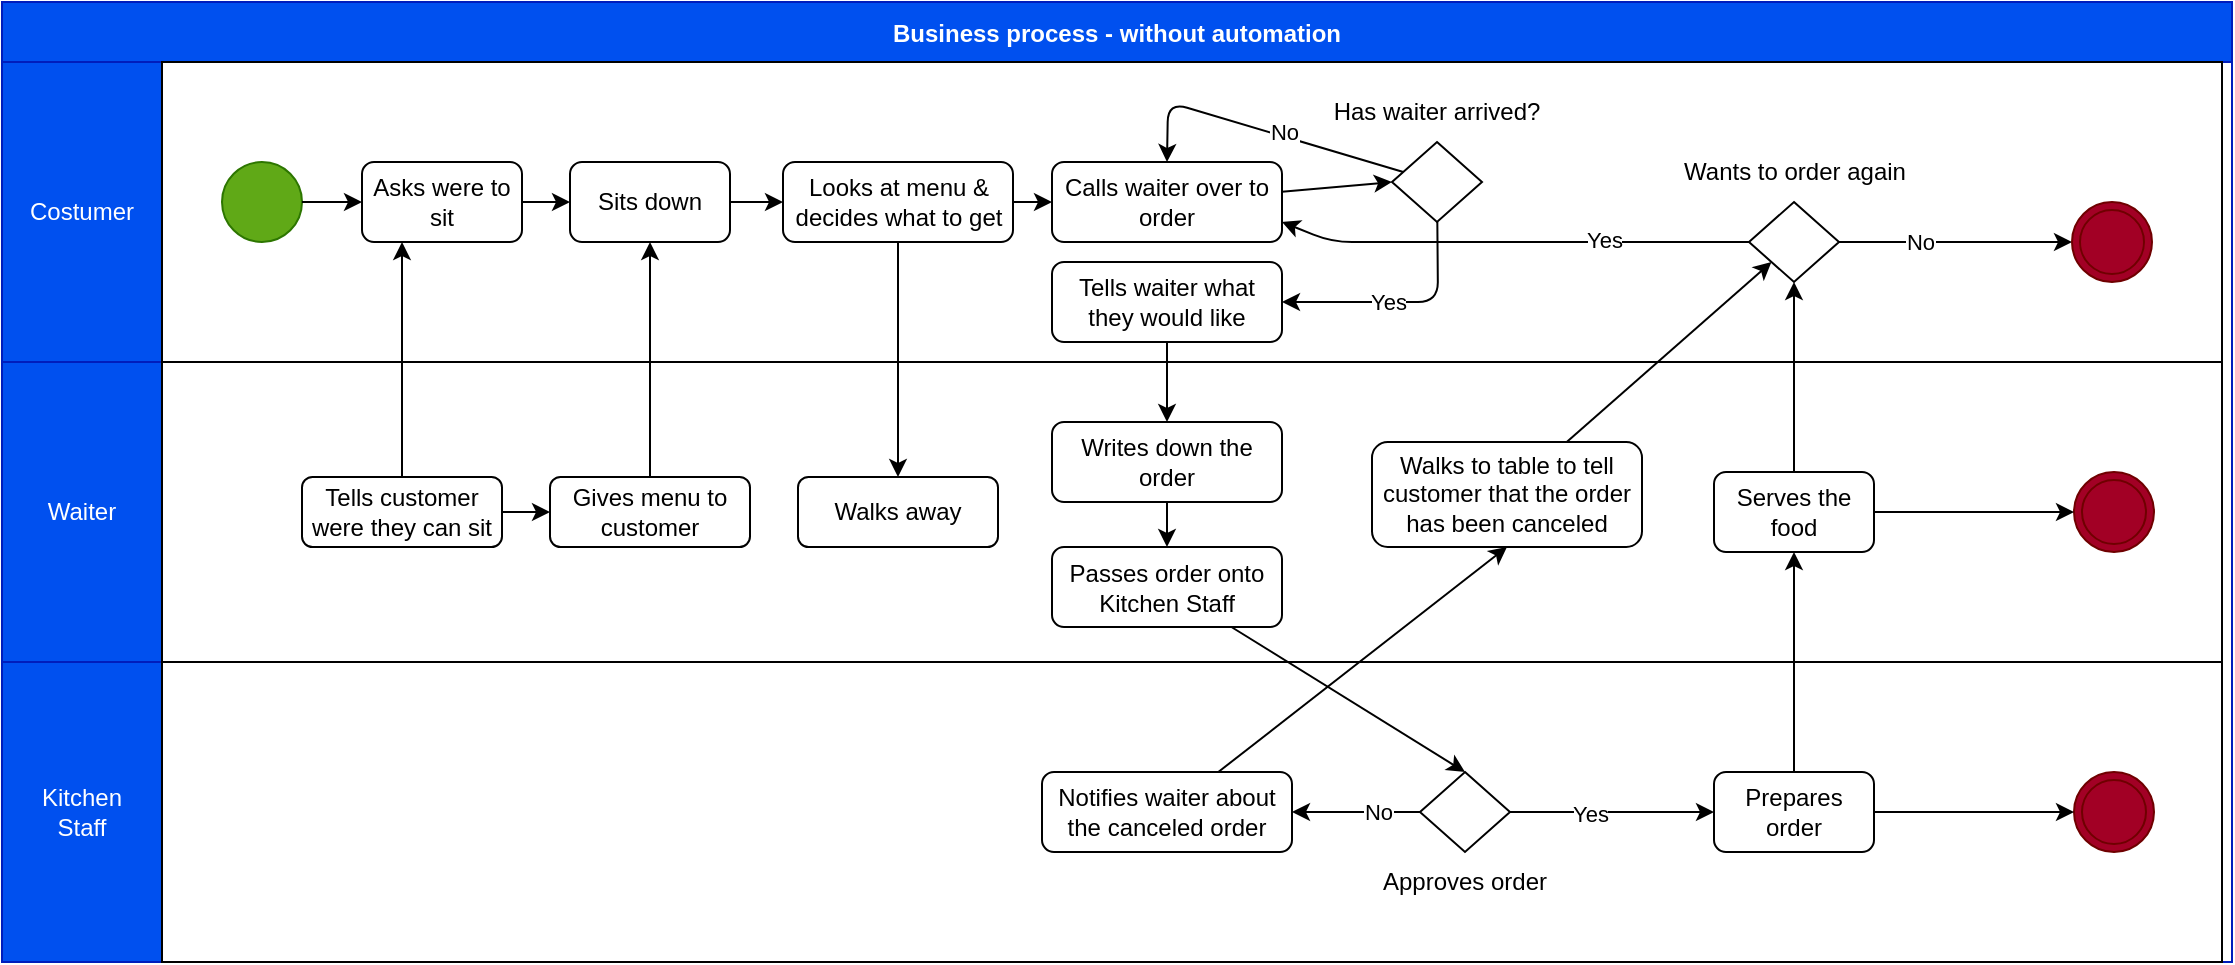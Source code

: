 <mxfile>
    <diagram id="epXIanoUvrqCvusTi6Uw" name="Page-1">
        <mxGraphModel dx="1240" dy="708" grid="1" gridSize="10" guides="1" tooltips="1" connect="1" arrows="1" fold="1" page="1" pageScale="1" pageWidth="850" pageHeight="1100" math="0" shadow="0">
            <root>
                <mxCell id="0"/>
                <mxCell id="1" parent="0"/>
                <mxCell id="2" value="Business process - without automation" style="swimlane;startSize=30;fillColor=#0050ef;fontColor=#ffffff;strokeColor=#001DBC;" parent="1" vertex="1">
                    <mxGeometry x="5" y="20" width="1115" height="480" as="geometry"/>
                </mxCell>
                <mxCell id="13" value="Costumer" style="rounded=0;whiteSpace=wrap;html=1;fillColor=#0050ef;fontColor=#ffffff;strokeColor=#001DBC;" parent="2" vertex="1">
                    <mxGeometry y="30" width="80" height="150" as="geometry"/>
                </mxCell>
                <mxCell id="15" value="Waiter" style="rounded=0;whiteSpace=wrap;html=1;fillColor=#0050ef;fontColor=#ffffff;strokeColor=#001DBC;" parent="2" vertex="1">
                    <mxGeometry y="180" width="80" height="150" as="geometry"/>
                </mxCell>
                <mxCell id="19" value="Kitchen&lt;br&gt;Staff" style="rounded=0;whiteSpace=wrap;html=1;fillColor=#0050ef;fontColor=#ffffff;strokeColor=#001DBC;" parent="2" vertex="1">
                    <mxGeometry y="330" width="80" height="150" as="geometry"/>
                </mxCell>
                <mxCell id="21" value="" style="rounded=0;whiteSpace=wrap;html=1;" parent="2" vertex="1">
                    <mxGeometry x="80" y="30" width="1030" height="150" as="geometry"/>
                </mxCell>
                <mxCell id="10" value="" style="ellipse;whiteSpace=wrap;html=1;aspect=fixed;fillColor=#60a917;fontColor=#ffffff;strokeColor=#2D7600;" parent="2" vertex="1">
                    <mxGeometry x="110" y="80" width="40" height="40" as="geometry"/>
                </mxCell>
                <mxCell id="47" style="edgeStyle=none;html=1;entryX=0;entryY=0.5;entryDx=0;entryDy=0;" edge="1" parent="2" source="11" target="22">
                    <mxGeometry relative="1" as="geometry"/>
                </mxCell>
                <mxCell id="11" value="Asks were to sit" style="rounded=1;whiteSpace=wrap;html=1;" parent="2" vertex="1">
                    <mxGeometry x="180" y="80" width="80" height="40" as="geometry"/>
                </mxCell>
                <mxCell id="12" style="edgeStyle=none;html=1;entryX=0;entryY=0.5;entryDx=0;entryDy=0;" parent="2" source="10" target="11" edge="1">
                    <mxGeometry relative="1" as="geometry"/>
                </mxCell>
                <mxCell id="49" style="edgeStyle=none;html=1;" edge="1" parent="2" source="22" target="48">
                    <mxGeometry relative="1" as="geometry"/>
                </mxCell>
                <mxCell id="22" value="Sits down" style="rounded=1;whiteSpace=wrap;html=1;" vertex="1" parent="2">
                    <mxGeometry x="284" y="80" width="80" height="40" as="geometry"/>
                </mxCell>
                <mxCell id="23" value="" style="rounded=0;whiteSpace=wrap;html=1;" vertex="1" parent="2">
                    <mxGeometry x="80" y="180" width="1030" height="150" as="geometry"/>
                </mxCell>
                <mxCell id="24" value="" style="rounded=0;whiteSpace=wrap;html=1;" vertex="1" parent="2">
                    <mxGeometry x="80" y="330" width="1030" height="150" as="geometry"/>
                </mxCell>
                <mxCell id="28" style="edgeStyle=none;html=1;entryX=0;entryY=0.5;entryDx=0;entryDy=0;" edge="1" parent="2" source="25" target="27">
                    <mxGeometry relative="1" as="geometry"/>
                </mxCell>
                <mxCell id="29" value="No" style="edgeLabel;html=1;align=center;verticalAlign=middle;resizable=0;points=[];" vertex="1" connectable="0" parent="28">
                    <mxGeometry x="-0.308" relative="1" as="geometry">
                        <mxPoint as="offset"/>
                    </mxGeometry>
                </mxCell>
                <mxCell id="78" style="edgeStyle=none;html=1;entryX=1;entryY=0.75;entryDx=0;entryDy=0;" edge="1" parent="2" source="25" target="57">
                    <mxGeometry relative="1" as="geometry">
                        <Array as="points">
                            <mxPoint x="665" y="120"/>
                        </Array>
                    </mxGeometry>
                </mxCell>
                <mxCell id="79" value="Yes" style="edgeLabel;html=1;align=center;verticalAlign=middle;resizable=0;points=[];" vertex="1" connectable="0" parent="78">
                    <mxGeometry x="-0.38" y="-1" relative="1" as="geometry">
                        <mxPoint as="offset"/>
                    </mxGeometry>
                </mxCell>
                <mxCell id="25" value="" style="rhombus;whiteSpace=wrap;html=1;" vertex="1" parent="2">
                    <mxGeometry x="873.5" y="100" width="45" height="40" as="geometry"/>
                </mxCell>
                <mxCell id="26" value="Wants to order again" style="text;html=1;strokeColor=none;fillColor=none;align=center;verticalAlign=middle;whiteSpace=wrap;rounded=0;" vertex="1" parent="2">
                    <mxGeometry x="839.75" y="70" width="112.5" height="30" as="geometry"/>
                </mxCell>
                <mxCell id="27" value="" style="ellipse;shape=doubleEllipse;whiteSpace=wrap;html=1;aspect=fixed;fillColor=#a20025;fontColor=#ffffff;strokeColor=#6F0000;" vertex="1" parent="2">
                    <mxGeometry x="1035" y="100" width="40" height="40" as="geometry"/>
                </mxCell>
                <mxCell id="37" style="edgeStyle=none;html=1;" edge="1" parent="2" source="30" target="35">
                    <mxGeometry relative="1" as="geometry"/>
                </mxCell>
                <mxCell id="64" value="Yes" style="edgeLabel;html=1;align=center;verticalAlign=middle;resizable=0;points=[];" vertex="1" connectable="0" parent="37">
                    <mxGeometry x="-0.219" y="-1" relative="1" as="geometry">
                        <mxPoint as="offset"/>
                    </mxGeometry>
                </mxCell>
                <mxCell id="66" style="edgeStyle=none;html=1;entryX=1;entryY=0.5;entryDx=0;entryDy=0;" edge="1" parent="2" source="30" target="65">
                    <mxGeometry relative="1" as="geometry"/>
                </mxCell>
                <mxCell id="67" value="No" style="edgeLabel;html=1;align=center;verticalAlign=middle;resizable=0;points=[];" vertex="1" connectable="0" parent="66">
                    <mxGeometry x="-0.339" relative="1" as="geometry">
                        <mxPoint as="offset"/>
                    </mxGeometry>
                </mxCell>
                <mxCell id="30" value="" style="rhombus;whiteSpace=wrap;html=1;" vertex="1" parent="2">
                    <mxGeometry x="709" y="385" width="45" height="40" as="geometry"/>
                </mxCell>
                <mxCell id="31" value="" style="ellipse;shape=doubleEllipse;whiteSpace=wrap;html=1;aspect=fixed;fillColor=#a20025;fontColor=#ffffff;strokeColor=#6F0000;" vertex="1" parent="2">
                    <mxGeometry x="1036" y="235" width="40" height="40" as="geometry"/>
                </mxCell>
                <mxCell id="32" value="" style="ellipse;shape=doubleEllipse;whiteSpace=wrap;html=1;aspect=fixed;fillColor=#a20025;fontColor=#ffffff;strokeColor=#6F0000;" vertex="1" parent="2">
                    <mxGeometry x="1036" y="385" width="40" height="40" as="geometry"/>
                </mxCell>
                <mxCell id="33" value="Approves order" style="text;html=1;strokeColor=none;fillColor=none;align=center;verticalAlign=middle;whiteSpace=wrap;rounded=0;" vertex="1" parent="2">
                    <mxGeometry x="675.25" y="425" width="112.5" height="30" as="geometry"/>
                </mxCell>
                <mxCell id="36" style="edgeStyle=none;html=1;entryX=0;entryY=0.5;entryDx=0;entryDy=0;" edge="1" parent="2" source="35" target="32">
                    <mxGeometry relative="1" as="geometry"/>
                </mxCell>
                <mxCell id="39" style="edgeStyle=none;html=1;entryX=0.5;entryY=1;entryDx=0;entryDy=0;" edge="1" parent="2" source="35" target="38">
                    <mxGeometry relative="1" as="geometry"/>
                </mxCell>
                <mxCell id="35" value="Prepares order" style="rounded=1;whiteSpace=wrap;html=1;" vertex="1" parent="2">
                    <mxGeometry x="856" y="385" width="80" height="40" as="geometry"/>
                </mxCell>
                <mxCell id="40" style="edgeStyle=none;html=1;entryX=0;entryY=0.5;entryDx=0;entryDy=0;" edge="1" parent="2" source="38" target="31">
                    <mxGeometry relative="1" as="geometry"/>
                </mxCell>
                <mxCell id="63" style="edgeStyle=none;html=1;entryX=0.5;entryY=1;entryDx=0;entryDy=0;" edge="1" parent="2" source="38" target="25">
                    <mxGeometry relative="1" as="geometry"/>
                </mxCell>
                <mxCell id="38" value="Serves the food" style="rounded=1;whiteSpace=wrap;html=1;" vertex="1" parent="2">
                    <mxGeometry x="856" y="235" width="80" height="40" as="geometry"/>
                </mxCell>
                <mxCell id="52" style="edgeStyle=none;html=1;entryX=0;entryY=0.5;entryDx=0;entryDy=0;" edge="1" parent="2" source="41" target="50">
                    <mxGeometry relative="1" as="geometry"/>
                </mxCell>
                <mxCell id="68" style="edgeStyle=none;html=1;entryX=0.25;entryY=1;entryDx=0;entryDy=0;" edge="1" parent="2" source="41" target="11">
                    <mxGeometry relative="1" as="geometry"/>
                </mxCell>
                <mxCell id="41" value="Tells customer were they can sit" style="rounded=1;whiteSpace=wrap;html=1;" vertex="1" parent="2">
                    <mxGeometry x="150" y="237.5" width="100" height="35" as="geometry"/>
                </mxCell>
                <mxCell id="58" style="edgeStyle=none;html=1;entryX=0;entryY=0.5;entryDx=0;entryDy=0;" edge="1" parent="2" source="48" target="57">
                    <mxGeometry relative="1" as="geometry"/>
                </mxCell>
                <mxCell id="69" style="edgeStyle=none;html=1;" edge="1" parent="2" source="48" target="55">
                    <mxGeometry relative="1" as="geometry"/>
                </mxCell>
                <mxCell id="48" value="Looks at menu &amp;amp; decides what to get" style="rounded=1;whiteSpace=wrap;html=1;" vertex="1" parent="2">
                    <mxGeometry x="390.5" y="80" width="115" height="40" as="geometry"/>
                </mxCell>
                <mxCell id="51" style="edgeStyle=none;html=1;entryX=0.5;entryY=1;entryDx=0;entryDy=0;" edge="1" parent="2" source="50" target="22">
                    <mxGeometry relative="1" as="geometry"/>
                </mxCell>
                <mxCell id="50" value="Gives menu to customer" style="rounded=1;whiteSpace=wrap;html=1;" vertex="1" parent="2">
                    <mxGeometry x="274" y="237.5" width="100" height="35" as="geometry"/>
                </mxCell>
                <mxCell id="55" value="Walks away" style="rounded=1;whiteSpace=wrap;html=1;" vertex="1" parent="2">
                    <mxGeometry x="398" y="237.5" width="100" height="35" as="geometry"/>
                </mxCell>
                <mxCell id="74" style="edgeStyle=none;html=1;entryX=0;entryY=0.5;entryDx=0;entryDy=0;" edge="1" parent="2" source="57" target="72">
                    <mxGeometry relative="1" as="geometry"/>
                </mxCell>
                <mxCell id="57" value="Calls waiter over to order" style="rounded=1;whiteSpace=wrap;html=1;" vertex="1" parent="2">
                    <mxGeometry x="525" y="80" width="115" height="40" as="geometry"/>
                </mxCell>
                <mxCell id="71" style="edgeStyle=none;html=1;" edge="1" parent="2" source="62" target="70">
                    <mxGeometry relative="1" as="geometry"/>
                </mxCell>
                <mxCell id="62" value="Tells waiter what they would like" style="rounded=1;whiteSpace=wrap;html=1;" vertex="1" parent="2">
                    <mxGeometry x="525" y="130" width="115" height="40" as="geometry"/>
                </mxCell>
                <mxCell id="88" style="edgeStyle=none;html=1;entryX=0.5;entryY=1;entryDx=0;entryDy=0;" edge="1" parent="2" source="65" target="83">
                    <mxGeometry relative="1" as="geometry"/>
                </mxCell>
                <mxCell id="65" value="Notifies waiter about the canceled order" style="rounded=1;whiteSpace=wrap;html=1;" vertex="1" parent="2">
                    <mxGeometry x="520" y="385" width="125" height="40" as="geometry"/>
                </mxCell>
                <mxCell id="86" value="" style="edgeStyle=none;html=1;" edge="1" parent="2" source="70" target="85">
                    <mxGeometry relative="1" as="geometry"/>
                </mxCell>
                <mxCell id="70" value="Writes down the order" style="rounded=1;whiteSpace=wrap;html=1;" vertex="1" parent="2">
                    <mxGeometry x="525" y="210" width="115" height="40" as="geometry"/>
                </mxCell>
                <mxCell id="75" style="edgeStyle=none;html=1;entryX=0.5;entryY=0;entryDx=0;entryDy=0;" edge="1" parent="2" source="72" target="57">
                    <mxGeometry relative="1" as="geometry">
                        <Array as="points">
                            <mxPoint x="583" y="50"/>
                        </Array>
                    </mxGeometry>
                </mxCell>
                <mxCell id="76" value="No" style="edgeLabel;html=1;align=center;verticalAlign=middle;resizable=0;points=[];" vertex="1" connectable="0" parent="75">
                    <mxGeometry x="-0.493" y="1" relative="1" as="geometry">
                        <mxPoint x="-23" y="-10" as="offset"/>
                    </mxGeometry>
                </mxCell>
                <mxCell id="80" style="edgeStyle=none;html=1;entryX=1;entryY=0.5;entryDx=0;entryDy=0;" edge="1" parent="2" source="72" target="62">
                    <mxGeometry relative="1" as="geometry">
                        <Array as="points">
                            <mxPoint x="718" y="150"/>
                        </Array>
                    </mxGeometry>
                </mxCell>
                <mxCell id="81" value="Yes" style="edgeLabel;html=1;align=center;verticalAlign=middle;resizable=0;points=[];" vertex="1" connectable="0" parent="80">
                    <mxGeometry x="0.103" relative="1" as="geometry">
                        <mxPoint as="offset"/>
                    </mxGeometry>
                </mxCell>
                <mxCell id="72" value="" style="rhombus;whiteSpace=wrap;html=1;" vertex="1" parent="2">
                    <mxGeometry x="695" y="70" width="45" height="40" as="geometry"/>
                </mxCell>
                <mxCell id="73" value="Has waiter arrived?" style="text;html=1;strokeColor=none;fillColor=none;align=center;verticalAlign=middle;whiteSpace=wrap;rounded=0;" vertex="1" parent="2">
                    <mxGeometry x="661.25" y="40" width="112.5" height="30" as="geometry"/>
                </mxCell>
                <mxCell id="89" style="edgeStyle=none;html=1;entryX=0;entryY=1;entryDx=0;entryDy=0;" edge="1" parent="2" source="83" target="25">
                    <mxGeometry relative="1" as="geometry"/>
                </mxCell>
                <mxCell id="83" value="Walks to table to tell customer that the order has been canceled" style="rounded=1;whiteSpace=wrap;html=1;" vertex="1" parent="2">
                    <mxGeometry x="685" y="220" width="135" height="52.5" as="geometry"/>
                </mxCell>
                <mxCell id="87" style="edgeStyle=none;html=1;entryX=0.5;entryY=0;entryDx=0;entryDy=0;" edge="1" parent="2" source="85" target="30">
                    <mxGeometry relative="1" as="geometry"/>
                </mxCell>
                <mxCell id="85" value="Passes order onto Kitchen Staff" style="rounded=1;whiteSpace=wrap;html=1;" vertex="1" parent="2">
                    <mxGeometry x="525" y="272.5" width="115" height="40" as="geometry"/>
                </mxCell>
            </root>
        </mxGraphModel>
    </diagram>
</mxfile>